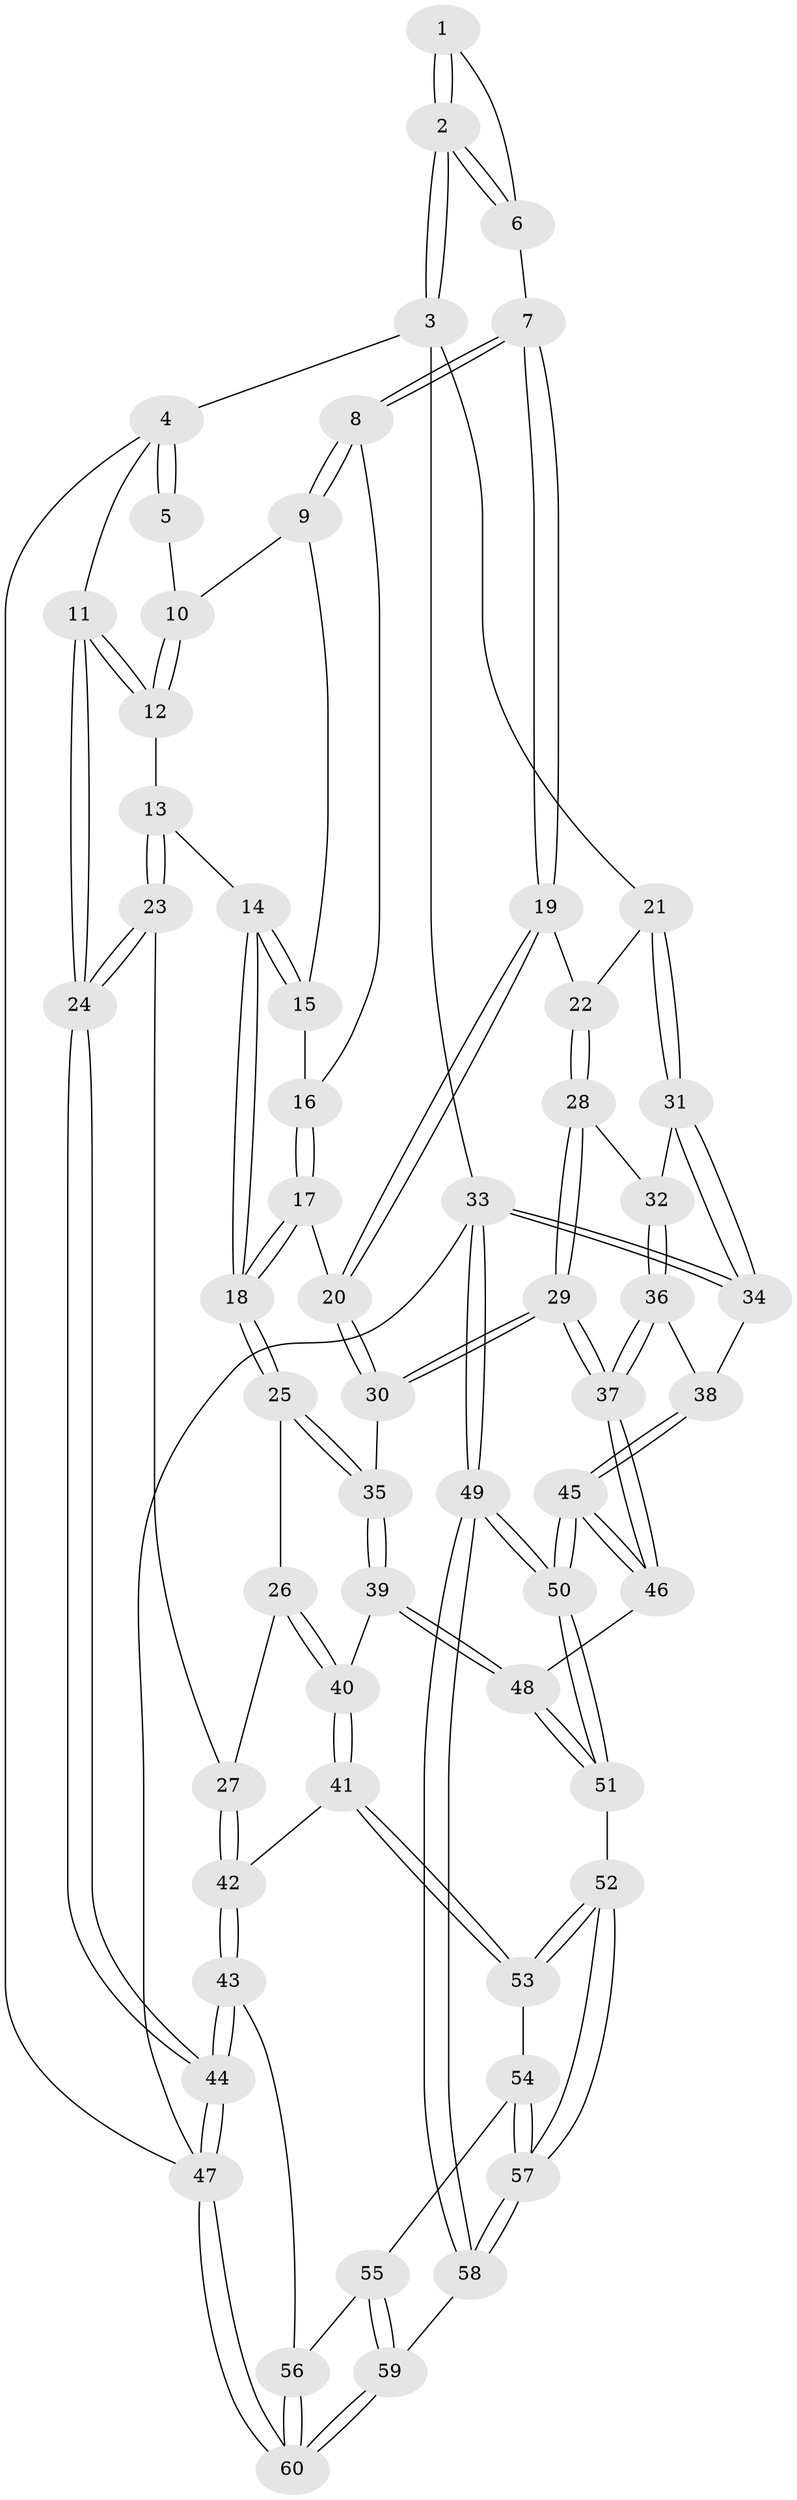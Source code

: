 // coarse degree distribution, {2: 0.21052631578947367, 6: 0.10526315789473684, 4: 0.2631578947368421, 3: 0.3684210526315789, 5: 0.05263157894736842}
// Generated by graph-tools (version 1.1) at 2025/54/03/04/25 22:54:24]
// undirected, 60 vertices, 147 edges
graph export_dot {
  node [color=gray90,style=filled];
  1 [pos="+0.5110258614384674+0"];
  2 [pos="+1+0"];
  3 [pos="+1+0"];
  4 [pos="+0+0"];
  5 [pos="+0.48712973160137507+0"];
  6 [pos="+0.6182975989500397+0.2006441708726781"];
  7 [pos="+0.6175081548077146+0.20233308413566922"];
  8 [pos="+0.5823502602082188+0.21123459074010723"];
  9 [pos="+0.45448395008923+0.05597867675280068"];
  10 [pos="+0.46190228699051067+0"];
  11 [pos="+0+0.014323531730172055"];
  12 [pos="+0.21641738747245098+0.20935313772914127"];
  13 [pos="+0.23984844389425616+0.22873346742365774"];
  14 [pos="+0.28854571104416876+0.2509976222118839"];
  15 [pos="+0.40760417698610046+0.2135899392346968"];
  16 [pos="+0.5436335732137032+0.22638692457542575"];
  17 [pos="+0.49836959888472815+0.4271802691510144"];
  18 [pos="+0.39325687610196863+0.4604473657459999"];
  19 [pos="+0.7344588018132128+0.3791072456803041"];
  20 [pos="+0.6549760624846149+0.4605122822782762"];
  21 [pos="+1+0.12093580908618641"];
  22 [pos="+0.8093525402136219+0.37756505122003414"];
  23 [pos="+0.1414733513514609+0.5808404474112386"];
  24 [pos="+0+0.6260752938359753"];
  25 [pos="+0.37380819485583006+0.5190279479714642"];
  26 [pos="+0.3573046759166944+0.5365501627700804"];
  27 [pos="+0.22999182636344367+0.5877110845657183"];
  28 [pos="+0.8606685379261201+0.5438145572106011"];
  29 [pos="+0.6800562618569955+0.6847612044742648"];
  30 [pos="+0.6493076887010253+0.6678689964473271"];
  31 [pos="+1+0.4125017552673166"];
  32 [pos="+0.8685990525221385+0.548776952526421"];
  33 [pos="+1+1"];
  34 [pos="+1+0.6335927637797895"];
  35 [pos="+0.6376170622710893+0.6706711424205077"];
  36 [pos="+0.9120701524194631+0.6033916702656906"];
  37 [pos="+0.7319891436499688+0.7431089838703018"];
  38 [pos="+0.9945894088754398+0.6614249727905906"];
  39 [pos="+0.5479762780150491+0.7368510481343412"];
  40 [pos="+0.43833023759492723+0.7717612619213644"];
  41 [pos="+0.4203876516324099+0.7927429942940862"];
  42 [pos="+0.2891309689133273+0.7470936639984227"];
  43 [pos="+0.17339131657342186+0.8630766628119404"];
  44 [pos="+0+0.8475669227764444"];
  45 [pos="+0.8095592402674966+0.8476685418064084"];
  46 [pos="+0.7893736976751548+0.8276988355660463"];
  47 [pos="+0+1"];
  48 [pos="+0.576459174198793+0.8858020692778171"];
  49 [pos="+1+1"];
  50 [pos="+0.8373315788647829+0.9314788580839917"];
  51 [pos="+0.5482046900618203+0.9352923544033381"];
  52 [pos="+0.4999968388296816+0.9791709811633843"];
  53 [pos="+0.41815670365774144+0.8085855640881211"];
  54 [pos="+0.3046770198270864+0.9038164593351796"];
  55 [pos="+0.27292482125587797+0.9076365229075868"];
  56 [pos="+0.2472926410578937+0.9052619650697209"];
  57 [pos="+0.4823368259059297+1"];
  58 [pos="+0.4937362382806209+1"];
  59 [pos="+0.3876540999622192+1"];
  60 [pos="+0.21184491224191462+1"];
  1 -- 2;
  1 -- 2;
  1 -- 6;
  2 -- 3;
  2 -- 3;
  2 -- 6;
  2 -- 6;
  3 -- 4;
  3 -- 21;
  3 -- 33;
  4 -- 5;
  4 -- 5;
  4 -- 11;
  4 -- 47;
  5 -- 10;
  6 -- 7;
  7 -- 8;
  7 -- 8;
  7 -- 19;
  7 -- 19;
  8 -- 9;
  8 -- 9;
  8 -- 16;
  9 -- 10;
  9 -- 15;
  10 -- 12;
  10 -- 12;
  11 -- 12;
  11 -- 12;
  11 -- 24;
  11 -- 24;
  12 -- 13;
  13 -- 14;
  13 -- 23;
  13 -- 23;
  14 -- 15;
  14 -- 15;
  14 -- 18;
  14 -- 18;
  15 -- 16;
  16 -- 17;
  16 -- 17;
  17 -- 18;
  17 -- 18;
  17 -- 20;
  18 -- 25;
  18 -- 25;
  19 -- 20;
  19 -- 20;
  19 -- 22;
  20 -- 30;
  20 -- 30;
  21 -- 22;
  21 -- 31;
  21 -- 31;
  22 -- 28;
  22 -- 28;
  23 -- 24;
  23 -- 24;
  23 -- 27;
  24 -- 44;
  24 -- 44;
  25 -- 26;
  25 -- 35;
  25 -- 35;
  26 -- 27;
  26 -- 40;
  26 -- 40;
  27 -- 42;
  27 -- 42;
  28 -- 29;
  28 -- 29;
  28 -- 32;
  29 -- 30;
  29 -- 30;
  29 -- 37;
  29 -- 37;
  30 -- 35;
  31 -- 32;
  31 -- 34;
  31 -- 34;
  32 -- 36;
  32 -- 36;
  33 -- 34;
  33 -- 34;
  33 -- 49;
  33 -- 49;
  33 -- 47;
  34 -- 38;
  35 -- 39;
  35 -- 39;
  36 -- 37;
  36 -- 37;
  36 -- 38;
  37 -- 46;
  37 -- 46;
  38 -- 45;
  38 -- 45;
  39 -- 40;
  39 -- 48;
  39 -- 48;
  40 -- 41;
  40 -- 41;
  41 -- 42;
  41 -- 53;
  41 -- 53;
  42 -- 43;
  42 -- 43;
  43 -- 44;
  43 -- 44;
  43 -- 56;
  44 -- 47;
  44 -- 47;
  45 -- 46;
  45 -- 46;
  45 -- 50;
  45 -- 50;
  46 -- 48;
  47 -- 60;
  47 -- 60;
  48 -- 51;
  48 -- 51;
  49 -- 50;
  49 -- 50;
  49 -- 58;
  49 -- 58;
  50 -- 51;
  50 -- 51;
  51 -- 52;
  52 -- 53;
  52 -- 53;
  52 -- 57;
  52 -- 57;
  53 -- 54;
  54 -- 55;
  54 -- 57;
  54 -- 57;
  55 -- 56;
  55 -- 59;
  55 -- 59;
  56 -- 60;
  56 -- 60;
  57 -- 58;
  57 -- 58;
  58 -- 59;
  59 -- 60;
  59 -- 60;
}
